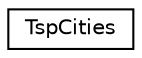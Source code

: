 digraph "Graphical Class Hierarchy"
{
 // LATEX_PDF_SIZE
  edge [fontname="Helvetica",fontsize="10",labelfontname="Helvetica",labelfontsize="10"];
  node [fontname="Helvetica",fontsize="10",shape=record];
  rankdir="LR";
  Node0 [label="TspCities",height=0.2,width=0.4,color="black", fillcolor="white", style="filled",URL="$classTspCities.html",tooltip="Minimal TSP using distance matrix."];
}

